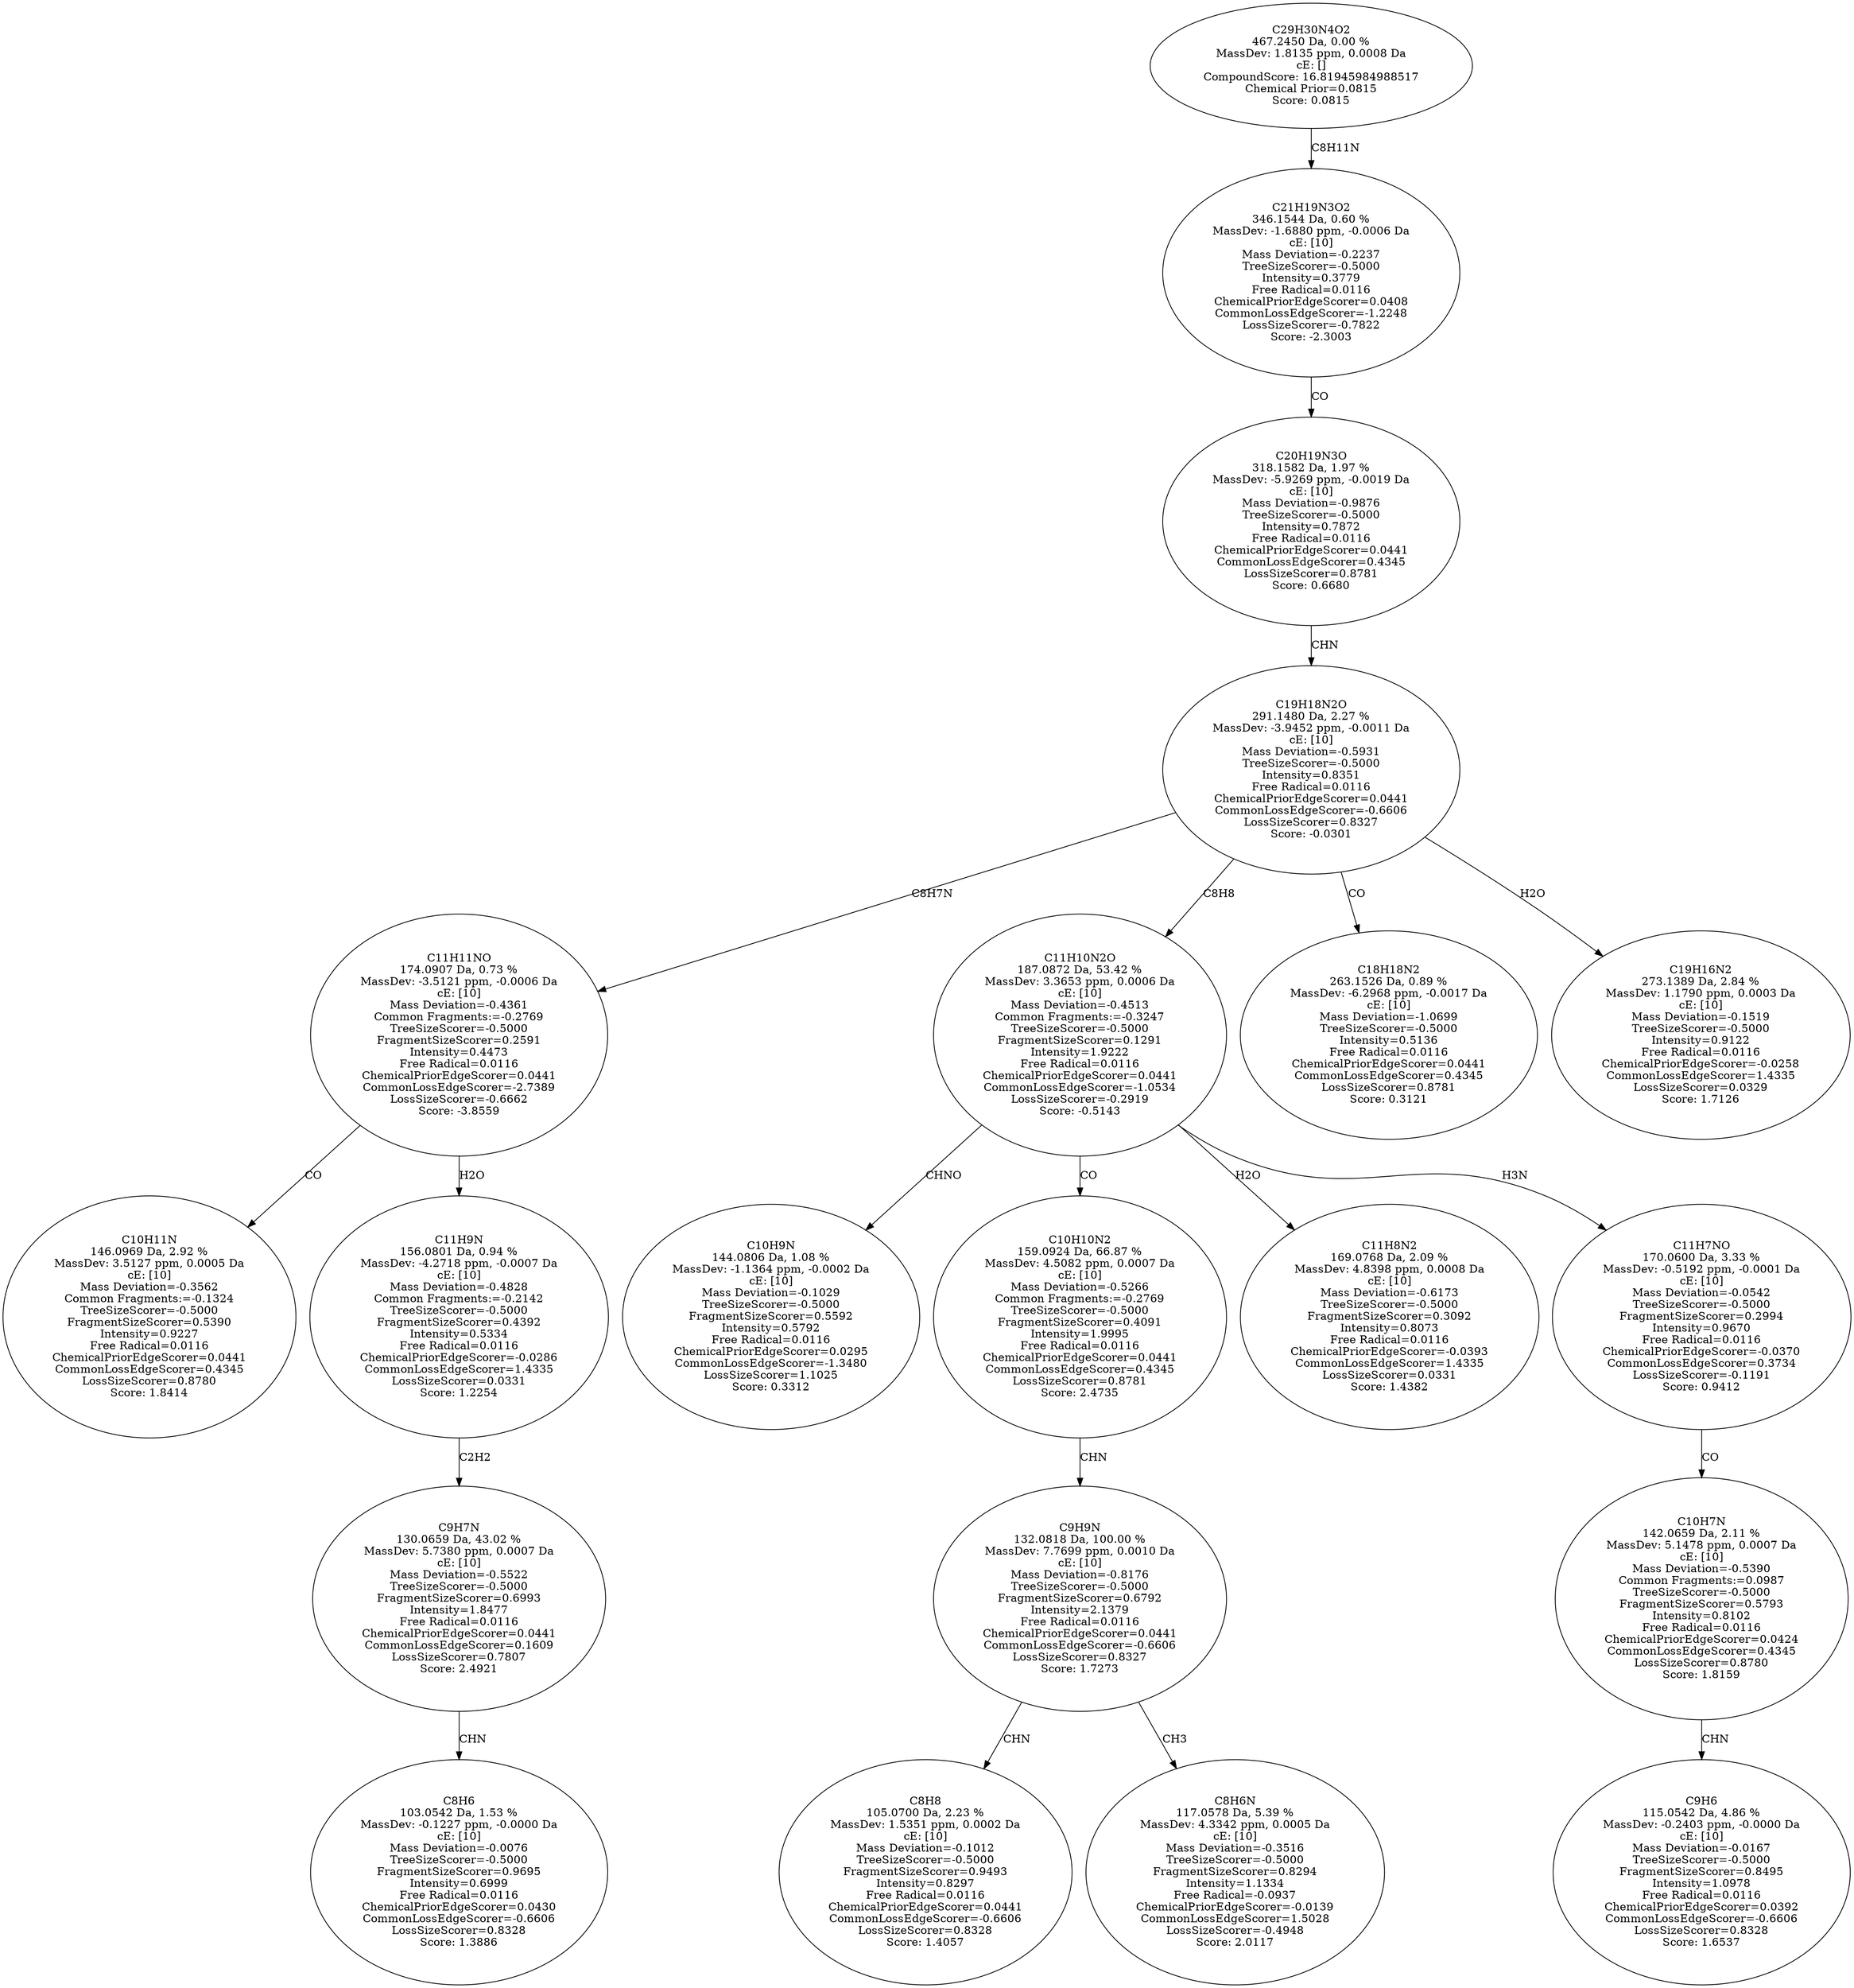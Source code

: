 strict digraph {
v1 [label="C10H11N\n146.0969 Da, 2.92 %\nMassDev: 3.5127 ppm, 0.0005 Da\ncE: [10]\nMass Deviation=-0.3562\nCommon Fragments:=-0.1324\nTreeSizeScorer=-0.5000\nFragmentSizeScorer=0.5390\nIntensity=0.9227\nFree Radical=0.0116\nChemicalPriorEdgeScorer=0.0441\nCommonLossEdgeScorer=0.4345\nLossSizeScorer=0.8780\nScore: 1.8414"];
v2 [label="C8H6\n103.0542 Da, 1.53 %\nMassDev: -0.1227 ppm, -0.0000 Da\ncE: [10]\nMass Deviation=-0.0076\nTreeSizeScorer=-0.5000\nFragmentSizeScorer=0.9695\nIntensity=0.6999\nFree Radical=0.0116\nChemicalPriorEdgeScorer=0.0430\nCommonLossEdgeScorer=-0.6606\nLossSizeScorer=0.8328\nScore: 1.3886"];
v3 [label="C9H7N\n130.0659 Da, 43.02 %\nMassDev: 5.7380 ppm, 0.0007 Da\ncE: [10]\nMass Deviation=-0.5522\nTreeSizeScorer=-0.5000\nFragmentSizeScorer=0.6993\nIntensity=1.8477\nFree Radical=0.0116\nChemicalPriorEdgeScorer=0.0441\nCommonLossEdgeScorer=0.1609\nLossSizeScorer=0.7807\nScore: 2.4921"];
v4 [label="C11H9N\n156.0801 Da, 0.94 %\nMassDev: -4.2718 ppm, -0.0007 Da\ncE: [10]\nMass Deviation=-0.4828\nCommon Fragments:=-0.2142\nTreeSizeScorer=-0.5000\nFragmentSizeScorer=0.4392\nIntensity=0.5334\nFree Radical=0.0116\nChemicalPriorEdgeScorer=-0.0286\nCommonLossEdgeScorer=1.4335\nLossSizeScorer=0.0331\nScore: 1.2254"];
v5 [label="C11H11NO\n174.0907 Da, 0.73 %\nMassDev: -3.5121 ppm, -0.0006 Da\ncE: [10]\nMass Deviation=-0.4361\nCommon Fragments:=-0.2769\nTreeSizeScorer=-0.5000\nFragmentSizeScorer=0.2591\nIntensity=0.4473\nFree Radical=0.0116\nChemicalPriorEdgeScorer=0.0441\nCommonLossEdgeScorer=-2.7389\nLossSizeScorer=-0.6662\nScore: -3.8559"];
v6 [label="C10H9N\n144.0806 Da, 1.08 %\nMassDev: -1.1364 ppm, -0.0002 Da\ncE: [10]\nMass Deviation=-0.1029\nTreeSizeScorer=-0.5000\nFragmentSizeScorer=0.5592\nIntensity=0.5792\nFree Radical=0.0116\nChemicalPriorEdgeScorer=0.0295\nCommonLossEdgeScorer=-1.3480\nLossSizeScorer=1.1025\nScore: 0.3312"];
v7 [label="C8H8\n105.0700 Da, 2.23 %\nMassDev: 1.5351 ppm, 0.0002 Da\ncE: [10]\nMass Deviation=-0.1012\nTreeSizeScorer=-0.5000\nFragmentSizeScorer=0.9493\nIntensity=0.8297\nFree Radical=0.0116\nChemicalPriorEdgeScorer=0.0441\nCommonLossEdgeScorer=-0.6606\nLossSizeScorer=0.8328\nScore: 1.4057"];
v8 [label="C8H6N\n117.0578 Da, 5.39 %\nMassDev: 4.3342 ppm, 0.0005 Da\ncE: [10]\nMass Deviation=-0.3516\nTreeSizeScorer=-0.5000\nFragmentSizeScorer=0.8294\nIntensity=1.1334\nFree Radical=-0.0937\nChemicalPriorEdgeScorer=-0.0139\nCommonLossEdgeScorer=1.5028\nLossSizeScorer=-0.4948\nScore: 2.0117"];
v9 [label="C9H9N\n132.0818 Da, 100.00 %\nMassDev: 7.7699 ppm, 0.0010 Da\ncE: [10]\nMass Deviation=-0.8176\nTreeSizeScorer=-0.5000\nFragmentSizeScorer=0.6792\nIntensity=2.1379\nFree Radical=0.0116\nChemicalPriorEdgeScorer=0.0441\nCommonLossEdgeScorer=-0.6606\nLossSizeScorer=0.8327\nScore: 1.7273"];
v10 [label="C10H10N2\n159.0924 Da, 66.87 %\nMassDev: 4.5082 ppm, 0.0007 Da\ncE: [10]\nMass Deviation=-0.5266\nCommon Fragments:=-0.2769\nTreeSizeScorer=-0.5000\nFragmentSizeScorer=0.4091\nIntensity=1.9995\nFree Radical=0.0116\nChemicalPriorEdgeScorer=0.0441\nCommonLossEdgeScorer=0.4345\nLossSizeScorer=0.8781\nScore: 2.4735"];
v11 [label="C11H8N2\n169.0768 Da, 2.09 %\nMassDev: 4.8398 ppm, 0.0008 Da\ncE: [10]\nMass Deviation=-0.6173\nTreeSizeScorer=-0.5000\nFragmentSizeScorer=0.3092\nIntensity=0.8073\nFree Radical=0.0116\nChemicalPriorEdgeScorer=-0.0393\nCommonLossEdgeScorer=1.4335\nLossSizeScorer=0.0331\nScore: 1.4382"];
v12 [label="C9H6\n115.0542 Da, 4.86 %\nMassDev: -0.2403 ppm, -0.0000 Da\ncE: [10]\nMass Deviation=-0.0167\nTreeSizeScorer=-0.5000\nFragmentSizeScorer=0.8495\nIntensity=1.0978\nFree Radical=0.0116\nChemicalPriorEdgeScorer=0.0392\nCommonLossEdgeScorer=-0.6606\nLossSizeScorer=0.8328\nScore: 1.6537"];
v13 [label="C10H7N\n142.0659 Da, 2.11 %\nMassDev: 5.1478 ppm, 0.0007 Da\ncE: [10]\nMass Deviation=-0.5390\nCommon Fragments:=0.0987\nTreeSizeScorer=-0.5000\nFragmentSizeScorer=0.5793\nIntensity=0.8102\nFree Radical=0.0116\nChemicalPriorEdgeScorer=0.0424\nCommonLossEdgeScorer=0.4345\nLossSizeScorer=0.8780\nScore: 1.8159"];
v14 [label="C11H7NO\n170.0600 Da, 3.33 %\nMassDev: -0.5192 ppm, -0.0001 Da\ncE: [10]\nMass Deviation=-0.0542\nTreeSizeScorer=-0.5000\nFragmentSizeScorer=0.2994\nIntensity=0.9670\nFree Radical=0.0116\nChemicalPriorEdgeScorer=-0.0370\nCommonLossEdgeScorer=0.3734\nLossSizeScorer=-0.1191\nScore: 0.9412"];
v15 [label="C11H10N2O\n187.0872 Da, 53.42 %\nMassDev: 3.3653 ppm, 0.0006 Da\ncE: [10]\nMass Deviation=-0.4513\nCommon Fragments:=-0.3247\nTreeSizeScorer=-0.5000\nFragmentSizeScorer=0.1291\nIntensity=1.9222\nFree Radical=0.0116\nChemicalPriorEdgeScorer=0.0441\nCommonLossEdgeScorer=-1.0534\nLossSizeScorer=-0.2919\nScore: -0.5143"];
v16 [label="C18H18N2\n263.1526 Da, 0.89 %\nMassDev: -6.2968 ppm, -0.0017 Da\ncE: [10]\nMass Deviation=-1.0699\nTreeSizeScorer=-0.5000\nIntensity=0.5136\nFree Radical=0.0116\nChemicalPriorEdgeScorer=0.0441\nCommonLossEdgeScorer=0.4345\nLossSizeScorer=0.8781\nScore: 0.3121"];
v17 [label="C19H16N2\n273.1389 Da, 2.84 %\nMassDev: 1.1790 ppm, 0.0003 Da\ncE: [10]\nMass Deviation=-0.1519\nTreeSizeScorer=-0.5000\nIntensity=0.9122\nFree Radical=0.0116\nChemicalPriorEdgeScorer=-0.0258\nCommonLossEdgeScorer=1.4335\nLossSizeScorer=0.0329\nScore: 1.7126"];
v18 [label="C19H18N2O\n291.1480 Da, 2.27 %\nMassDev: -3.9452 ppm, -0.0011 Da\ncE: [10]\nMass Deviation=-0.5931\nTreeSizeScorer=-0.5000\nIntensity=0.8351\nFree Radical=0.0116\nChemicalPriorEdgeScorer=0.0441\nCommonLossEdgeScorer=-0.6606\nLossSizeScorer=0.8327\nScore: -0.0301"];
v19 [label="C20H19N3O\n318.1582 Da, 1.97 %\nMassDev: -5.9269 ppm, -0.0019 Da\ncE: [10]\nMass Deviation=-0.9876\nTreeSizeScorer=-0.5000\nIntensity=0.7872\nFree Radical=0.0116\nChemicalPriorEdgeScorer=0.0441\nCommonLossEdgeScorer=0.4345\nLossSizeScorer=0.8781\nScore: 0.6680"];
v20 [label="C21H19N3O2\n346.1544 Da, 0.60 %\nMassDev: -1.6880 ppm, -0.0006 Da\ncE: [10]\nMass Deviation=-0.2237\nTreeSizeScorer=-0.5000\nIntensity=0.3779\nFree Radical=0.0116\nChemicalPriorEdgeScorer=0.0408\nCommonLossEdgeScorer=-1.2248\nLossSizeScorer=-0.7822\nScore: -2.3003"];
v21 [label="C29H30N4O2\n467.2450 Da, 0.00 %\nMassDev: 1.8135 ppm, 0.0008 Da\ncE: []\nCompoundScore: 16.81945984988517\nChemical Prior=0.0815\nScore: 0.0815"];
v5 -> v1 [label="CO"];
v3 -> v2 [label="CHN"];
v4 -> v3 [label="C2H2"];
v5 -> v4 [label="H2O"];
v18 -> v5 [label="C8H7N"];
v15 -> v6 [label="CHNO"];
v9 -> v7 [label="CHN"];
v9 -> v8 [label="CH3"];
v10 -> v9 [label="CHN"];
v15 -> v10 [label="CO"];
v15 -> v11 [label="H2O"];
v13 -> v12 [label="CHN"];
v14 -> v13 [label="CO"];
v15 -> v14 [label="H3N"];
v18 -> v15 [label="C8H8"];
v18 -> v16 [label="CO"];
v18 -> v17 [label="H2O"];
v19 -> v18 [label="CHN"];
v20 -> v19 [label="CO"];
v21 -> v20 [label="C8H11N"];
}